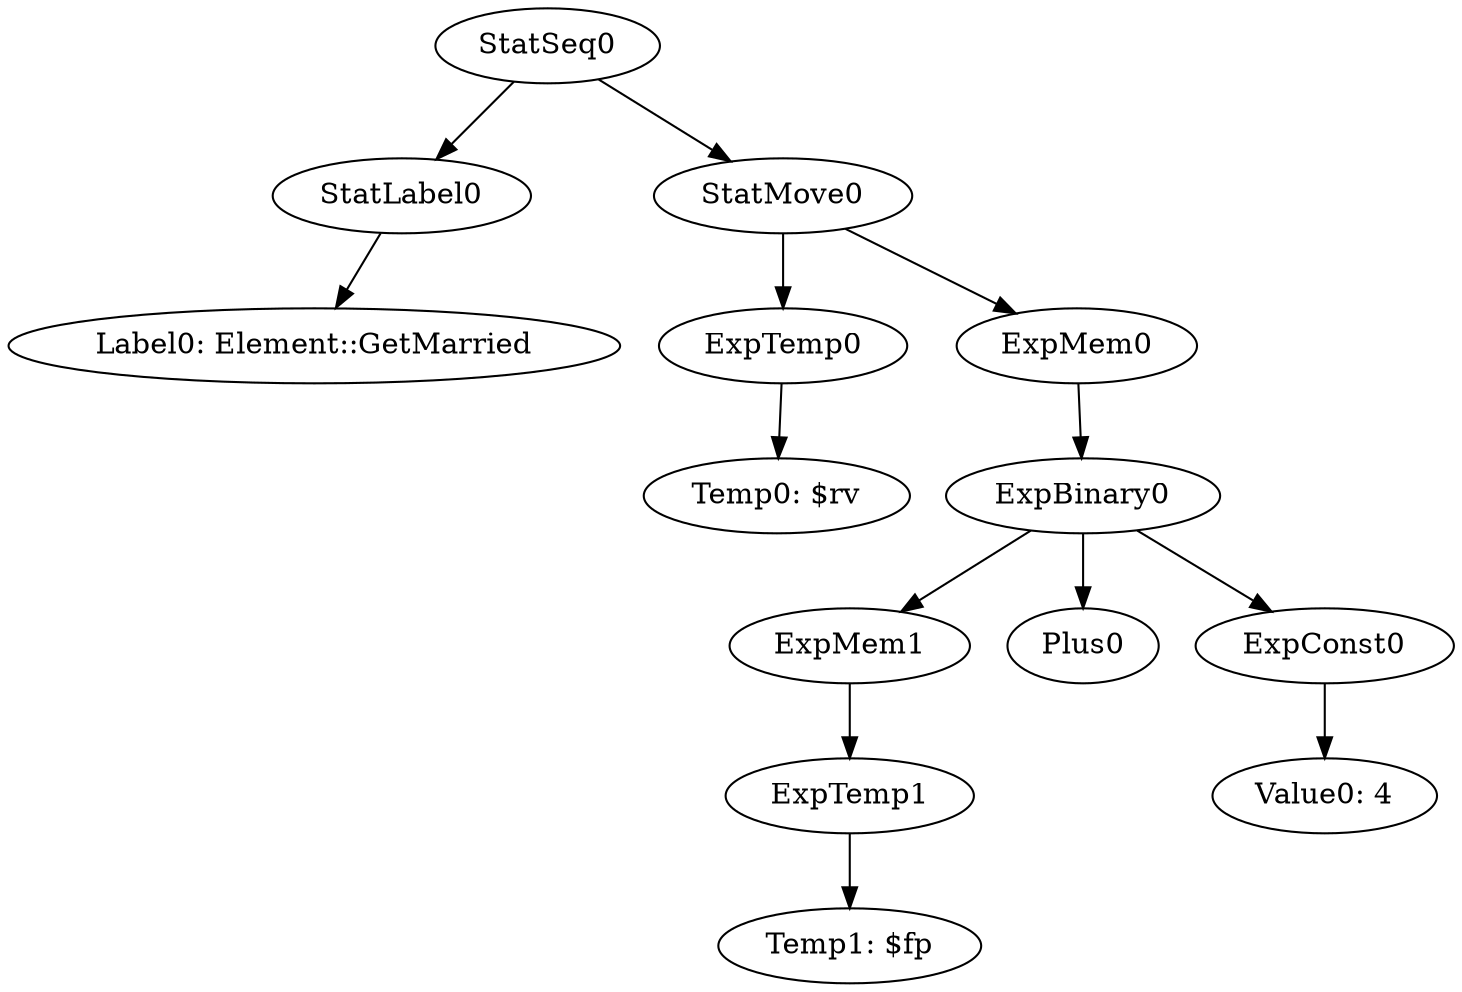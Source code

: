 digraph {
	ordering = out;
	ExpMem0 -> ExpBinary0;
	ExpMem1 -> ExpTemp1;
	ExpTemp1 -> "Temp1: $fp";
	ExpConst0 -> "Value0: 4";
	StatLabel0 -> "Label0: Element::GetMarried";
	StatSeq0 -> StatLabel0;
	StatSeq0 -> StatMove0;
	ExpTemp0 -> "Temp0: $rv";
	ExpBinary0 -> ExpMem1;
	ExpBinary0 -> Plus0;
	ExpBinary0 -> ExpConst0;
	StatMove0 -> ExpTemp0;
	StatMove0 -> ExpMem0;
}

